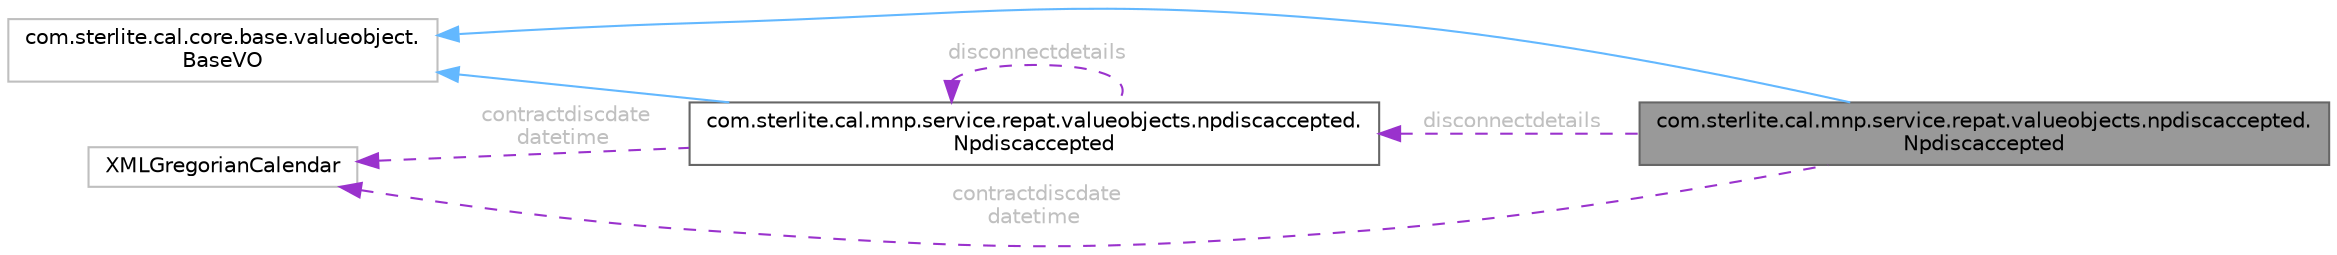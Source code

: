 digraph "com.sterlite.cal.mnp.service.repat.valueobjects.npdiscaccepted.Npdiscaccepted"
{
 // LATEX_PDF_SIZE
  bgcolor="transparent";
  edge [fontname=Helvetica,fontsize=10,labelfontname=Helvetica,labelfontsize=10];
  node [fontname=Helvetica,fontsize=10,shape=box,height=0.2,width=0.4];
  rankdir="LR";
  Node1 [id="Node000001",label="com.sterlite.cal.mnp.service.repat.valueobjects.npdiscaccepted.\lNpdiscaccepted",height=0.2,width=0.4,color="gray40", fillcolor="grey60", style="filled", fontcolor="black",tooltip=" "];
  Node2 -> Node1 [id="edge1_Node000001_Node000002",dir="back",color="steelblue1",style="solid",tooltip=" "];
  Node2 [id="Node000002",label="com.sterlite.cal.core.base.valueobject.\lBaseVO",height=0.2,width=0.4,color="grey75", fillcolor="white", style="filled",URL="$classcom_1_1sterlite_1_1cal_1_1core_1_1base_1_1valueobject_1_1_base_v_o.html",tooltip=" "];
  Node3 -> Node1 [id="edge2_Node000001_Node000003",dir="back",color="darkorchid3",style="dashed",tooltip=" ",label=" contractdiscdate\ndatetime",fontcolor="grey" ];
  Node3 [id="Node000003",label="XMLGregorianCalendar",height=0.2,width=0.4,color="grey75", fillcolor="white", style="filled",tooltip=" "];
  Node4 -> Node1 [id="edge3_Node000001_Node000004",dir="back",color="darkorchid3",style="dashed",tooltip=" ",label=" disconnectdetails",fontcolor="grey" ];
  Node4 [id="Node000004",label="com.sterlite.cal.mnp.service.repat.valueobjects.npdiscaccepted.\lNpdiscaccepted",height=0.2,width=0.4,color="gray40", fillcolor="white", style="filled",URL="$classcom_1_1sterlite_1_1cal_1_1mnp_1_1service_1_1repat_1_1valueobjects_1_1npdiscaccepted_1_1_npdiscaccepted.html",tooltip=" "];
  Node2 -> Node4 [id="edge4_Node000004_Node000002",dir="back",color="steelblue1",style="solid",tooltip=" "];
  Node3 -> Node4 [id="edge5_Node000004_Node000003",dir="back",color="darkorchid3",style="dashed",tooltip=" ",label=" contractdiscdate\ndatetime",fontcolor="grey" ];
  Node4 -> Node4 [id="edge6_Node000004_Node000004",dir="back",color="darkorchid3",style="dashed",tooltip=" ",label=" disconnectdetails",fontcolor="grey" ];
}
